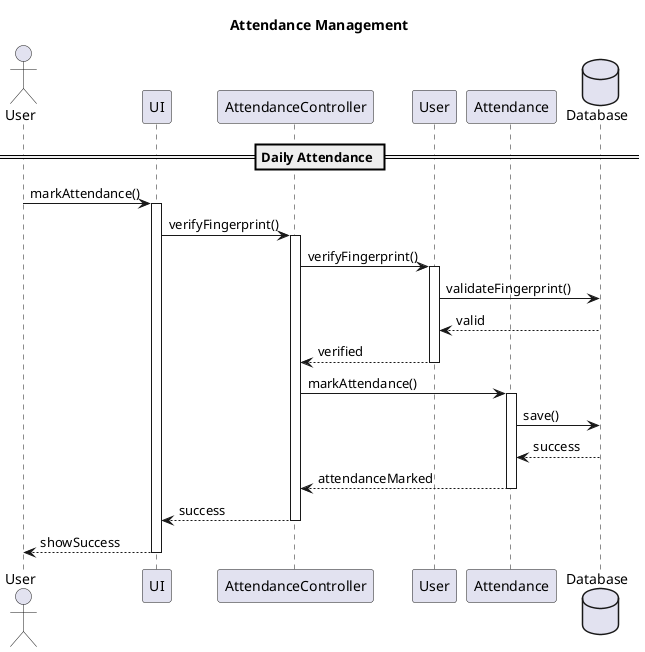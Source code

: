 @startuml Attendance Management
title Attendance Management

actor User
participant "UI" as UI
participant "AttendanceController" as AC
participant "User" as U
participant "Attendance" as A
database "Database" as DB

== Daily Attendance ==
User -> UI: markAttendance()
activate UI
UI -> AC: verifyFingerprint()
activate AC

AC -> U: verifyFingerprint()
activate U
U -> DB: validateFingerprint()
DB --> U: valid
U --> AC: verified
deactivate U

AC -> A: markAttendance()
activate A
A -> DB: save()
DB --> A: success
A --> AC: attendanceMarked
deactivate A

AC --> UI: success
deactivate AC
UI --> User: showSuccess
deactivate UI

@enduml
